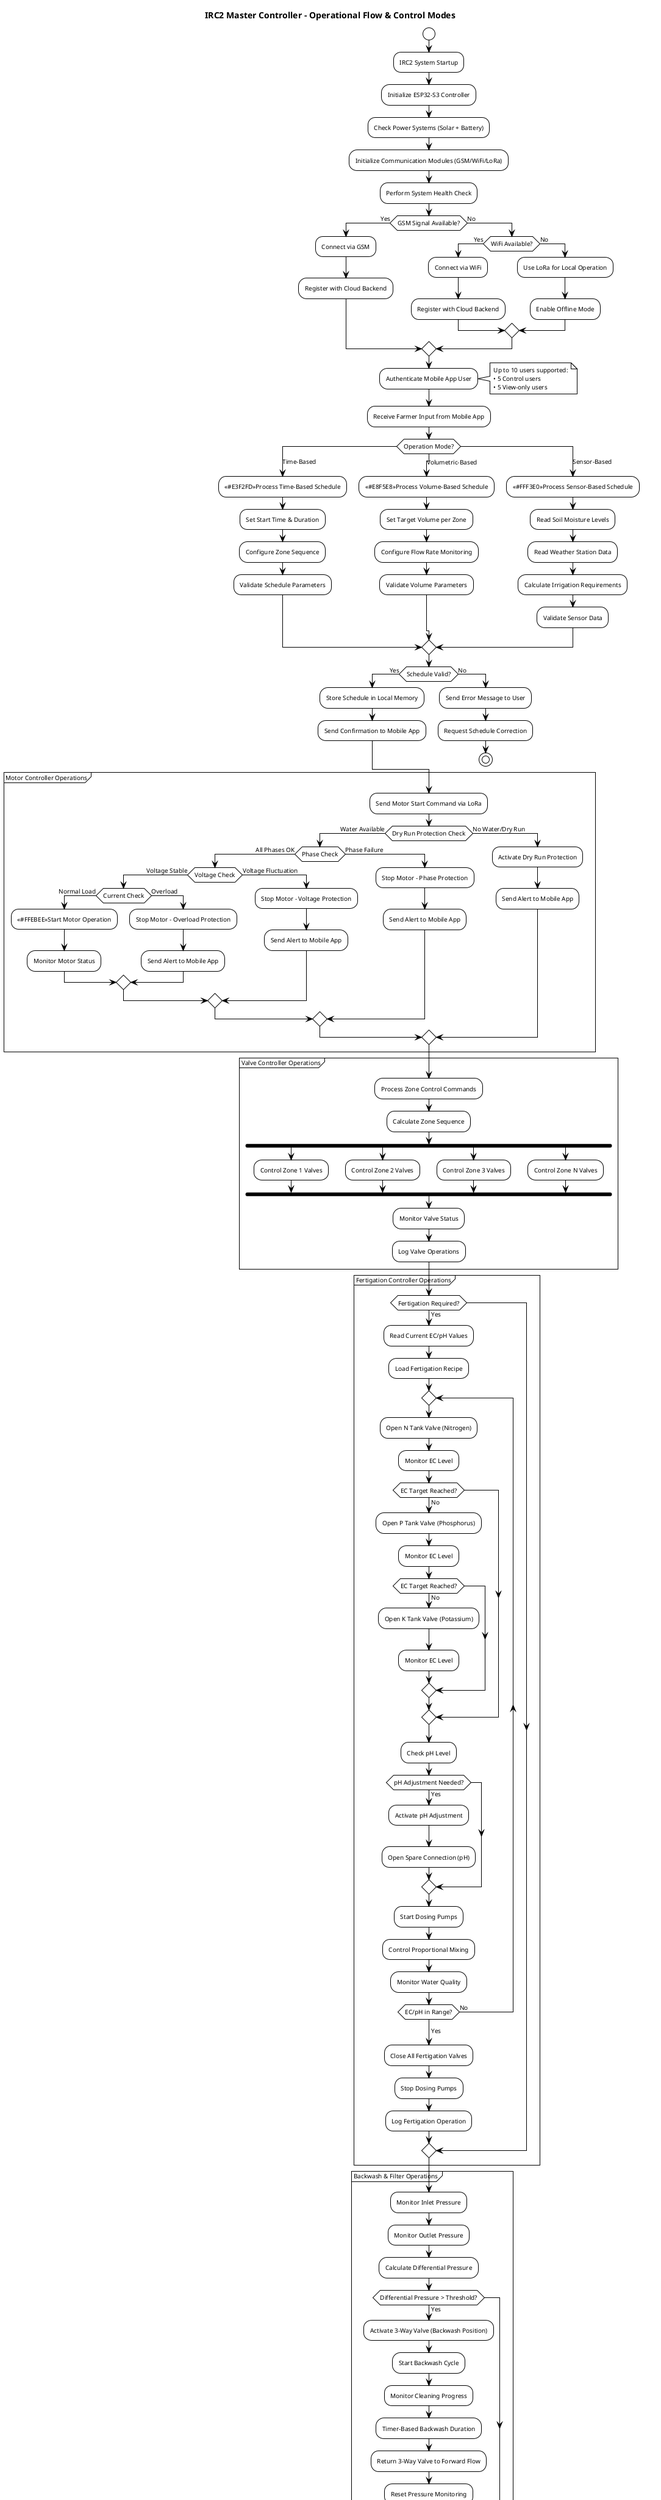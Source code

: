 @startuml IRC2 Operational Flow Diagram

!theme plain
title IRC2 Master Controller - Operational Flow & Control Modes

' Font configuration to avoid Java font warnings
skinparam defaultFontName Arial
skinparam defaultFontSize 10
skinparam titleFontName Arial
skinparam titleFontSize 14

' Define colors for different operation types
!define TIME_COLOR #E3F2FD
!define VOLUME_COLOR #E8F5E8
!define SENSOR_COLOR #FFF3E0
!define PROTECTION_COLOR #FFEBEE
!define MANUAL_COLOR #F3E5F5

' Start of the system
start

' System Initialization
:IRC2 System Startup;
:Initialize ESP32-S3 Controller;
:Check Power Systems (Solar + Battery);
:Initialize Communication Modules (GSM/WiFi/LoRa);
:Perform System Health Check;

' Communication Establishment
if (GSM Signal Available?) then (Yes)
    :Connect via GSM;
    :Register with Cloud Backend;
else (No)
    if (WiFi Available?) then (Yes)
        :Connect via WiFi;
        :Register with Cloud Backend;
    else (No)
        :Use LoRa for Local Operation;
        :Enable Offline Mode;
    endif
endif

' User Authentication
:Authenticate Mobile App User;
note right
    Up to 10 users supported:
    • 5 Control users
    • 5 View-only users
end note

' Farmer Input Processing
:Receive Farmer Input from Mobile App;

' Operation Mode Selection
switch (Operation Mode?)
case (Time-Based)
    :<<TIME_COLOR>>Process Time-Based Schedule;
    :Set Start Time & Duration;
    :Configure Zone Sequence;
    :Validate Schedule Parameters;
    
case (Volumetric-Based)
    :<<VOLUME_COLOR>>Process Volume-Based Schedule;
    :Set Target Volume per Zone;
    :Configure Flow Rate Monitoring;
    :Validate Volume Parameters;
    
case (Sensor-Based)
    :<<SENSOR_COLOR>>Process Sensor-Based Schedule;
    :Read Soil Moisture Levels;
    :Read Weather Station Data;
    :Calculate Irrigation Requirements;
    :Validate Sensor Data;
    
endswitch

' Schedule Validation
if (Schedule Valid?) then (Yes)
    :Store Schedule in Local Memory;
    :Send Confirmation to Mobile App;
else (No)
    :Send Error Message to User;
    :Request Schedule Correction;
    stop
endif

' Motor Controller Operations
partition "Motor Controller Operations" {
    :Send Motor Start Command via LoRa;
    
    ' Motor Protection Checks
    if (Dry Run Protection Check) then (Water Available)
        if (Phase Check) then (All Phases OK)
            if (Voltage Check) then (Voltage Stable)
                if (Current Check) then (Normal Load)
                    :<<PROTECTION_COLOR>>Start Motor Operation;
                    :Monitor Motor Status;
                else (Overload)
                    :Stop Motor - Overload Protection;
                    :Send Alert to Mobile App;
                endif
            else (Voltage Fluctuation)
                :Stop Motor - Voltage Protection;
                :Send Alert to Mobile App;
            endif
        else (Phase Failure)
            :Stop Motor - Phase Protection;
            :Send Alert to Mobile App;
        endif
    else (No Water/Dry Run)
        :Activate Dry Run Protection;
        :Send Alert to Mobile App;
    endif
}

' Valve Controller Operations
partition "Valve Controller Operations" {
    :Process Zone Control Commands;
    :Calculate Zone Sequence;
    
    fork
        :Control Zone 1 Valves;
    fork again
        :Control Zone 2 Valves;
    fork again
        :Control Zone 3 Valves;
    fork again
        :Control Zone N Valves;
    end fork
    
    :Monitor Valve Status;
    :Log Valve Operations;
}

' Fertigation Controller Operations
partition "Fertigation Controller Operations" {
    if (Fertigation Required?) then (Yes)
        :Read Current EC/pH Values;
        :Load Fertigation Recipe;
        
        ' EC/pH Control Loop
        repeat
            :Open N Tank Valve (Nitrogen);
            :Monitor EC Level;
            if (EC Target Reached?) then (No)
                :Open P Tank Valve (Phosphorus);
                :Monitor EC Level;
                if (EC Target Reached?) then (No)
                    :Open K Tank Valve (Potassium);
                    :Monitor EC Level;
                endif
            endif
            
            :Check pH Level;
            if (pH Adjustment Needed?) then (Yes)
                :Activate pH Adjustment;
                :Open Spare Connection (pH);
            endif
            
            :Start Dosing Pumps;
            :Control Proportional Mixing;
            :Monitor Water Quality;
            
        repeat while (EC/pH in Range?) is (No)
        -> Yes;
        
        :Close All Fertigation Valves;
        :Stop Dosing Pumps;
        :Log Fertigation Operation;
    endif
}

' Backwash & Filter Operations
partition "Backwash & Filter Operations" {
    :Monitor Inlet Pressure;
    :Monitor Outlet Pressure;
    :Calculate Differential Pressure;
    
    if (Differential Pressure > Threshold?) then (Yes)
        :Activate 3-Way Valve (Backwash Position);
        :Start Backwash Cycle;
        :Monitor Cleaning Progress;
        :Timer-Based Backwash Duration;
        :Return 3-Way Valve to Forward Flow;
        :Reset Pressure Monitoring;
        :Log Filter Cleaning Operation;
    endif
}

' Weather Station Integration
partition "Weather Station Monitoring" {
    fork
        :Read Rain Sensor;
    fork again
        :Read Temperature/Humidity;
    fork again
        :Read Wind Speed;
    fork again
        :Read Soil Moisture;
    fork again
        :Read Flow Sensors;
    end fork
    
    :Process Weather Data;
    :Apply Weather-Based Overrides;
    
    if (Rain Detected?) then (Yes)
        :Cancel/Delay Irrigation;
        :Send Weather Alert;
    endif
}

' Real-time Monitoring & Logging
partition "System Monitoring" {
    fork
        :Log Motor Operations;
    fork again
        :Log Valve Operations;
    fork again
        :Log Fertigation Data;
    fork again
        :Log Weather Data;
    fork again
        :Monitor System Health;
    end fork
    
    :Send Status Updates to Cloud;
    :Update Mobile App Dashboard;
}

' Alert Management
if (System Alerts Generated?) then (Yes)
    fork
        :Send Push Notification;
    fork again
        :Send SMS Alert;
    fork again
        :Make GSM Call (if enabled);
    fork again
        :Log Alert in System;
    end fork
endif

' Manual Override Handling
if (Manual Override Requested?) then (Yes)
    :<<MANUAL_COLOR>>Process Manual Command;
    :Validate User Permissions;
    :Execute Manual Operation;
    :Log Manual Override;
    :Send Confirmation to User;
endif

' Signal Loss Handling
if (Communication Signal Lost?) then (Yes)
    :Activate Signal Loss Mode;
    :Continue Local Operations;
    :Store Data Locally;
    :Attempt Reconnection;
    :Send Signal Loss Alert (when reconnected);
else (Signal OK)
    :Maintain Cloud Connection;
    :Sync Data with Cloud;
endif

' Power Management
if (Battery Level Low?) then (Yes)
    :Activate Low Power Mode;
    :Reduce Communication Frequency;
    :Send Low Battery Alert;
    :Prepare for Shutdown;
else (Battery OK)
    if (Solar Charging Active?) then (Yes)
        :Monitor Charging Status;
        :Optimize Power Usage;
    endif
endif

' Continuous Operation Loop
:Wait for Next Schedule Event;

' Loop back for continuous operation
note right: System runs continuously,\nmonitoring and executing\nscheduled operations

stop

@enduml
